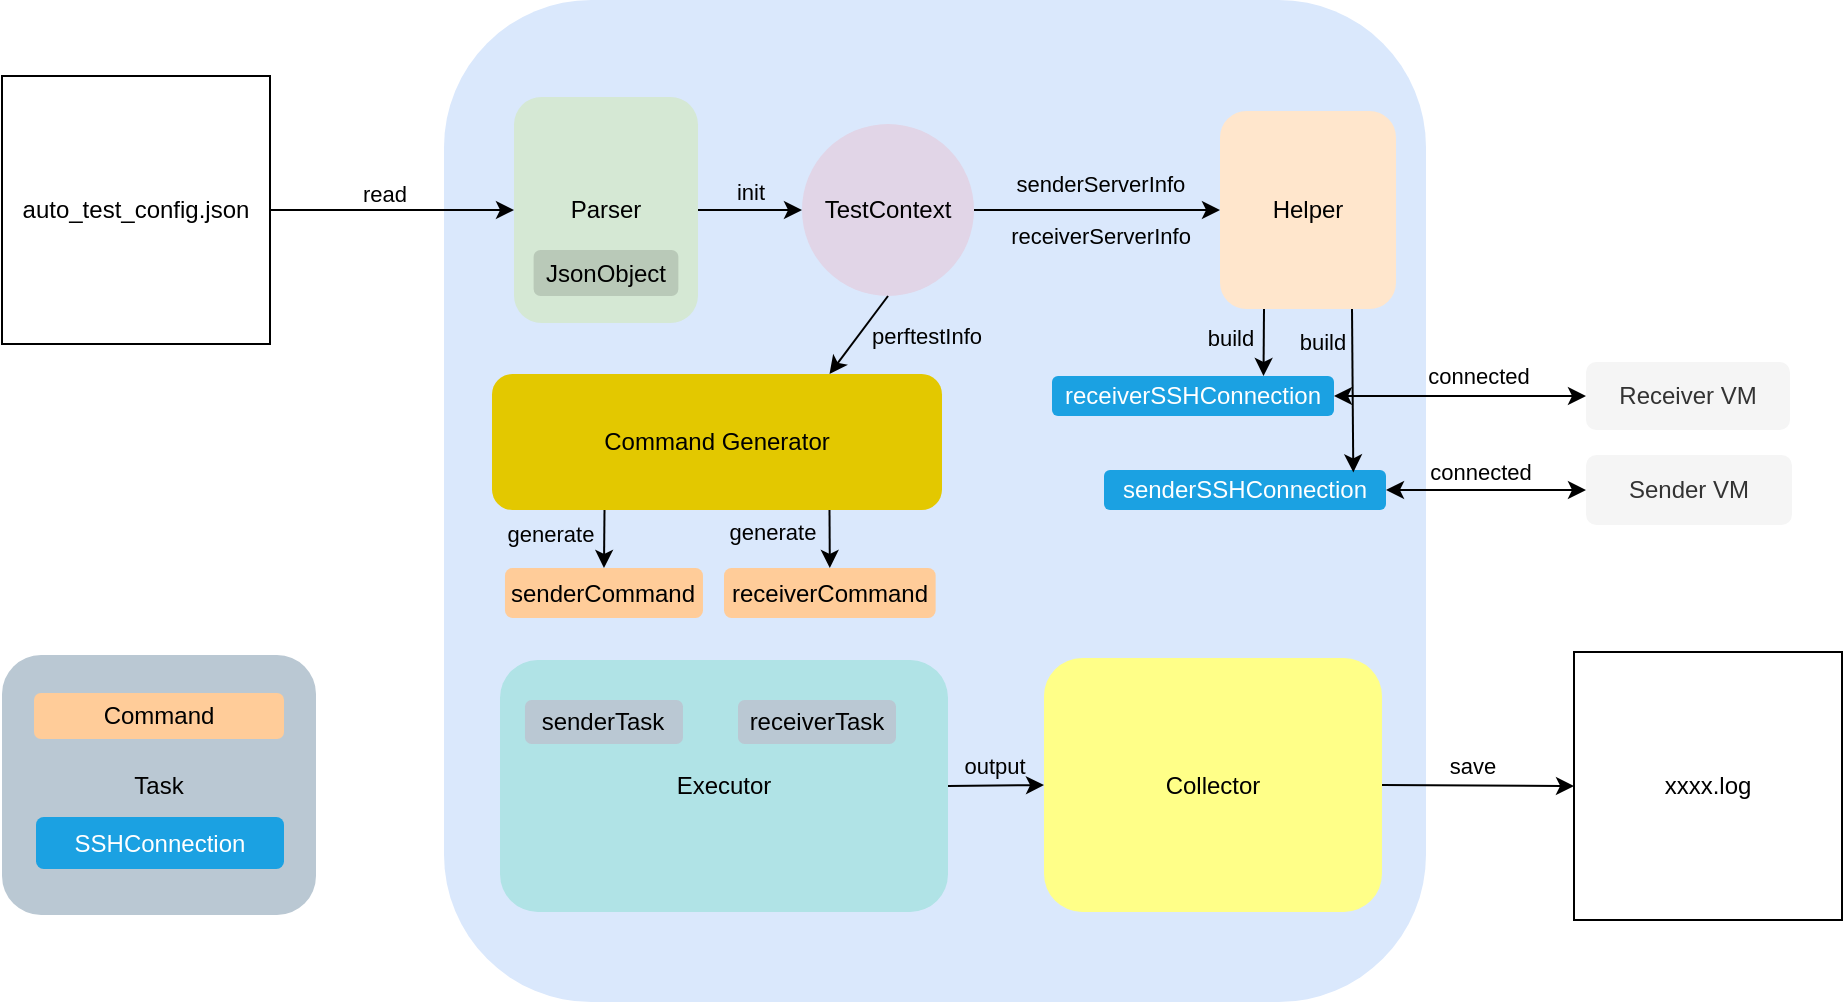 <mxfile version="26.2.14">
  <diagram name="第 1 页" id="dzfcZF65v0UzPaTvS6za">
    <mxGraphModel dx="1541" dy="666" grid="0" gridSize="10" guides="1" tooltips="1" connect="1" arrows="1" fold="1" page="0" pageScale="1" pageWidth="827" pageHeight="1169" math="0" shadow="0">
      <root>
        <mxCell id="0" />
        <mxCell id="1" parent="0" />
        <mxCell id="91NZkWHNpWLfjQQ4ggwQ-67" value="Task" style="rounded=1;whiteSpace=wrap;html=1;fillColor=#bac8d3;strokeColor=none;" vertex="1" parent="1">
          <mxGeometry x="-22" y="506.5" width="157" height="130" as="geometry" />
        </mxCell>
        <mxCell id="91NZkWHNpWLfjQQ4ggwQ-1" value="" style="rounded=1;whiteSpace=wrap;html=1;strokeColor=none;fillColor=#dae8fc;" vertex="1" parent="1">
          <mxGeometry x="199" y="179" width="491" height="501" as="geometry" />
        </mxCell>
        <mxCell id="91NZkWHNpWLfjQQ4ggwQ-2" value="Parser" style="rounded=1;whiteSpace=wrap;html=1;strokeColor=none;fillColor=#d5e8d4;" vertex="1" parent="1">
          <mxGeometry x="234" y="227.5" width="92" height="113" as="geometry" />
        </mxCell>
        <mxCell id="91NZkWHNpWLfjQQ4ggwQ-3" value="auto_test_config.json" style="whiteSpace=wrap;html=1;aspect=fixed;" vertex="1" parent="1">
          <mxGeometry x="-22" y="217" width="134" height="134" as="geometry" />
        </mxCell>
        <mxCell id="91NZkWHNpWLfjQQ4ggwQ-4" value="" style="endArrow=classic;html=1;rounded=0;exitX=1;exitY=0.5;exitDx=0;exitDy=0;entryX=0;entryY=0.5;entryDx=0;entryDy=0;" edge="1" parent="1" source="91NZkWHNpWLfjQQ4ggwQ-3" target="91NZkWHNpWLfjQQ4ggwQ-2">
          <mxGeometry width="50" height="50" relative="1" as="geometry">
            <mxPoint x="-28" y="448" as="sourcePoint" />
            <mxPoint x="22" y="398" as="targetPoint" />
          </mxGeometry>
        </mxCell>
        <mxCell id="91NZkWHNpWLfjQQ4ggwQ-10" value="read" style="edgeLabel;html=1;align=center;verticalAlign=middle;resizable=0;points=[];" vertex="1" connectable="0" parent="91NZkWHNpWLfjQQ4ggwQ-4">
          <mxGeometry x="-0.115" relative="1" as="geometry">
            <mxPoint x="3" y="-8" as="offset" />
          </mxGeometry>
        </mxCell>
        <mxCell id="91NZkWHNpWLfjQQ4ggwQ-5" value="TestContext" style="ellipse;whiteSpace=wrap;html=1;aspect=fixed;strokeColor=none;fillColor=#e1d5e7;" vertex="1" parent="1">
          <mxGeometry x="378" y="241" width="86" height="86" as="geometry" />
        </mxCell>
        <mxCell id="91NZkWHNpWLfjQQ4ggwQ-6" value="" style="endArrow=classic;html=1;rounded=0;exitX=1;exitY=0.5;exitDx=0;exitDy=0;entryX=0;entryY=0.5;entryDx=0;entryDy=0;" edge="1" parent="1" source="91NZkWHNpWLfjQQ4ggwQ-2" target="91NZkWHNpWLfjQQ4ggwQ-5">
          <mxGeometry width="50" height="50" relative="1" as="geometry">
            <mxPoint x="92" y="472" as="sourcePoint" />
            <mxPoint x="142" y="422" as="targetPoint" />
          </mxGeometry>
        </mxCell>
        <mxCell id="91NZkWHNpWLfjQQ4ggwQ-7" value="&lt;div&gt;&lt;br&gt;&lt;/div&gt;init" style="edgeLabel;html=1;align=center;verticalAlign=middle;resizable=0;points=[];labelBackgroundColor=none;" vertex="1" connectable="0" parent="91NZkWHNpWLfjQQ4ggwQ-6">
          <mxGeometry x="0.038" y="-2" relative="1" as="geometry">
            <mxPoint x="-1" y="-18" as="offset" />
          </mxGeometry>
        </mxCell>
        <mxCell id="91NZkWHNpWLfjQQ4ggwQ-11" value="JsonObject" style="rounded=1;whiteSpace=wrap;html=1;fillColor=#B9C9B8;strokeColor=none;" vertex="1" parent="1">
          <mxGeometry x="243.81" y="304" width="72.37" height="23" as="geometry" />
        </mxCell>
        <mxCell id="91NZkWHNpWLfjQQ4ggwQ-14" value="Helper" style="rounded=1;whiteSpace=wrap;html=1;fillColor=#ffe6cc;strokeColor=none;" vertex="1" parent="1">
          <mxGeometry x="587" y="234.5" width="88" height="99" as="geometry" />
        </mxCell>
        <mxCell id="91NZkWHNpWLfjQQ4ggwQ-16" value="Sender VM" style="rounded=1;whiteSpace=wrap;html=1;fillColor=#f5f5f5;strokeColor=none;fontColor=#333333;" vertex="1" parent="1">
          <mxGeometry x="770" y="406.5" width="103" height="35" as="geometry" />
        </mxCell>
        <mxCell id="91NZkWHNpWLfjQQ4ggwQ-17" value="Receiver VM" style="rounded=1;whiteSpace=wrap;html=1;fillColor=#f5f5f5;strokeColor=none;fontColor=#333333;" vertex="1" parent="1">
          <mxGeometry x="770" y="360" width="102" height="34" as="geometry" />
        </mxCell>
        <mxCell id="91NZkWHNpWLfjQQ4ggwQ-19" value="" style="endArrow=classic;html=1;rounded=0;exitX=1;exitY=0.5;exitDx=0;exitDy=0;entryX=0;entryY=0.5;entryDx=0;entryDy=0;" edge="1" parent="1" source="91NZkWHNpWLfjQQ4ggwQ-5" target="91NZkWHNpWLfjQQ4ggwQ-14">
          <mxGeometry width="50" height="50" relative="1" as="geometry">
            <mxPoint x="81" y="432" as="sourcePoint" />
            <mxPoint x="131" y="382" as="targetPoint" />
          </mxGeometry>
        </mxCell>
        <mxCell id="91NZkWHNpWLfjQQ4ggwQ-20" value="senderServerInfo&lt;div&gt;&lt;br&gt;&lt;/div&gt;&lt;div&gt;receiverServerInfo&lt;/div&gt;" style="edgeLabel;html=1;align=center;verticalAlign=middle;resizable=0;points=[];labelBackgroundColor=none;" vertex="1" connectable="0" parent="91NZkWHNpWLfjQQ4ggwQ-19">
          <mxGeometry x="0.12" y="1" relative="1" as="geometry">
            <mxPoint x="-6" y="1" as="offset" />
          </mxGeometry>
        </mxCell>
        <mxCell id="91NZkWHNpWLfjQQ4ggwQ-21" value="senderSSHConnection" style="rounded=1;whiteSpace=wrap;html=1;fillColor=#1ba1e2;fontColor=#ffffff;strokeColor=none;" vertex="1" parent="1">
          <mxGeometry x="529" y="414" width="141" height="20" as="geometry" />
        </mxCell>
        <mxCell id="91NZkWHNpWLfjQQ4ggwQ-22" value="receiverSSHConnection" style="rounded=1;whiteSpace=wrap;html=1;fillColor=#1ba1e2;fontColor=#ffffff;strokeColor=none;" vertex="1" parent="1">
          <mxGeometry x="503" y="367" width="141" height="20" as="geometry" />
        </mxCell>
        <mxCell id="91NZkWHNpWLfjQQ4ggwQ-24" value="" style="endArrow=classic;html=1;rounded=0;exitX=0.25;exitY=1;exitDx=0;exitDy=0;entryX=0.75;entryY=0;entryDx=0;entryDy=0;" edge="1" parent="1" source="91NZkWHNpWLfjQQ4ggwQ-14" target="91NZkWHNpWLfjQQ4ggwQ-22">
          <mxGeometry width="50" height="50" relative="1" as="geometry">
            <mxPoint x="789" y="504" as="sourcePoint" />
            <mxPoint x="839" y="454" as="targetPoint" />
          </mxGeometry>
        </mxCell>
        <mxCell id="91NZkWHNpWLfjQQ4ggwQ-27" value="build" style="edgeLabel;html=1;align=center;verticalAlign=middle;resizable=0;points=[];labelBackgroundColor=none;" vertex="1" connectable="0" parent="91NZkWHNpWLfjQQ4ggwQ-24">
          <mxGeometry x="-0.176" y="1" relative="1" as="geometry">
            <mxPoint x="-18" as="offset" />
          </mxGeometry>
        </mxCell>
        <mxCell id="91NZkWHNpWLfjQQ4ggwQ-26" value="" style="endArrow=classic;html=1;rounded=0;exitX=0.75;exitY=1;exitDx=0;exitDy=0;entryX=0.884;entryY=0.06;entryDx=0;entryDy=0;entryPerimeter=0;" edge="1" parent="1" source="91NZkWHNpWLfjQQ4ggwQ-14" target="91NZkWHNpWLfjQQ4ggwQ-21">
          <mxGeometry width="50" height="50" relative="1" as="geometry">
            <mxPoint x="129" y="464" as="sourcePoint" />
            <mxPoint x="179" y="414" as="targetPoint" />
          </mxGeometry>
        </mxCell>
        <mxCell id="91NZkWHNpWLfjQQ4ggwQ-28" value="build" style="edgeLabel;html=1;align=center;verticalAlign=middle;resizable=0;points=[];labelBackgroundColor=none;" vertex="1" connectable="0" parent="91NZkWHNpWLfjQQ4ggwQ-26">
          <mxGeometry x="-0.42" relative="1" as="geometry">
            <mxPoint x="-15" y="-7" as="offset" />
          </mxGeometry>
        </mxCell>
        <mxCell id="91NZkWHNpWLfjQQ4ggwQ-29" value="" style="endArrow=classic;startArrow=classic;html=1;rounded=0;entryX=0;entryY=0.5;entryDx=0;entryDy=0;exitX=1;exitY=0.5;exitDx=0;exitDy=0;" edge="1" parent="1" source="91NZkWHNpWLfjQQ4ggwQ-22" target="91NZkWHNpWLfjQQ4ggwQ-17">
          <mxGeometry width="50" height="50" relative="1" as="geometry">
            <mxPoint x="685" y="419" as="sourcePoint" />
            <mxPoint x="735" y="369" as="targetPoint" />
          </mxGeometry>
        </mxCell>
        <mxCell id="91NZkWHNpWLfjQQ4ggwQ-32" value="connected" style="edgeLabel;html=1;align=center;verticalAlign=middle;resizable=0;points=[];fontColor=default;labelBackgroundColor=none;" vertex="1" connectable="0" parent="91NZkWHNpWLfjQQ4ggwQ-29">
          <mxGeometry x="0.124" y="-2" relative="1" as="geometry">
            <mxPoint x="1" y="-12" as="offset" />
          </mxGeometry>
        </mxCell>
        <mxCell id="91NZkWHNpWLfjQQ4ggwQ-31" value="" style="endArrow=classic;startArrow=classic;html=1;rounded=0;exitX=1;exitY=0.5;exitDx=0;exitDy=0;entryX=0;entryY=0.5;entryDx=0;entryDy=0;" edge="1" parent="1" source="91NZkWHNpWLfjQQ4ggwQ-21" target="91NZkWHNpWLfjQQ4ggwQ-16">
          <mxGeometry width="50" height="50" relative="1" as="geometry">
            <mxPoint x="747" y="462" as="sourcePoint" />
            <mxPoint x="754" y="406" as="targetPoint" />
          </mxGeometry>
        </mxCell>
        <mxCell id="91NZkWHNpWLfjQQ4ggwQ-33" value="connected" style="edgeLabel;html=1;align=center;verticalAlign=middle;resizable=0;points=[];labelBackgroundColor=none;" vertex="1" connectable="0" parent="91NZkWHNpWLfjQQ4ggwQ-31">
          <mxGeometry x="-0.238" y="2" relative="1" as="geometry">
            <mxPoint x="9" y="-7" as="offset" />
          </mxGeometry>
        </mxCell>
        <mxCell id="91NZkWHNpWLfjQQ4ggwQ-34" value="Command Generator" style="rounded=1;whiteSpace=wrap;html=1;fillColor=#e3c800;fontColor=#000000;strokeColor=none;" vertex="1" parent="1">
          <mxGeometry x="223" y="366" width="225" height="68" as="geometry" />
        </mxCell>
        <mxCell id="91NZkWHNpWLfjQQ4ggwQ-35" value="" style="endArrow=classic;html=1;rounded=0;entryX=0.75;entryY=0;entryDx=0;entryDy=0;exitX=0.5;exitY=1;exitDx=0;exitDy=0;" edge="1" parent="1" source="91NZkWHNpWLfjQQ4ggwQ-5" target="91NZkWHNpWLfjQQ4ggwQ-34">
          <mxGeometry width="50" height="50" relative="1" as="geometry">
            <mxPoint x="391" y="314" as="sourcePoint" />
            <mxPoint x="158" y="417" as="targetPoint" />
          </mxGeometry>
        </mxCell>
        <mxCell id="91NZkWHNpWLfjQQ4ggwQ-36" value="perftestInfo" style="edgeLabel;html=1;align=center;verticalAlign=middle;resizable=0;points=[];labelBackgroundColor=none;" vertex="1" connectable="0" parent="91NZkWHNpWLfjQQ4ggwQ-35">
          <mxGeometry x="0.018" y="1" relative="1" as="geometry">
            <mxPoint x="33" y="-1" as="offset" />
          </mxGeometry>
        </mxCell>
        <mxCell id="91NZkWHNpWLfjQQ4ggwQ-37" value="Executor" style="rounded=1;whiteSpace=wrap;html=1;fillColor=#b0e3e6;strokeColor=none;" vertex="1" parent="1">
          <mxGeometry x="227" y="509" width="224" height="126" as="geometry" />
        </mxCell>
        <mxCell id="91NZkWHNpWLfjQQ4ggwQ-40" value="receiverTask" style="rounded=1;whiteSpace=wrap;html=1;fillColor=#bac8d3;strokeColor=none;" vertex="1" parent="1">
          <mxGeometry x="346" y="529" width="79" height="22" as="geometry" />
        </mxCell>
        <mxCell id="91NZkWHNpWLfjQQ4ggwQ-48" value="senderCommand" style="rounded=1;whiteSpace=wrap;html=1;fillColor=#ffcc99;strokeColor=none;" vertex="1" parent="1">
          <mxGeometry x="229.49" y="463" width="99" height="25" as="geometry" />
        </mxCell>
        <mxCell id="91NZkWHNpWLfjQQ4ggwQ-50" value="receiverCommand" style="rounded=1;whiteSpace=wrap;html=1;fillColor=#ffcc99;strokeColor=none;" vertex="1" parent="1">
          <mxGeometry x="339" y="463" width="105.82" height="25" as="geometry" />
        </mxCell>
        <mxCell id="91NZkWHNpWLfjQQ4ggwQ-52" value="senderTask" style="rounded=1;whiteSpace=wrap;html=1;fillColor=#bac8d3;strokeColor=none;" vertex="1" parent="1">
          <mxGeometry x="239.49" y="529" width="79" height="22" as="geometry" />
        </mxCell>
        <mxCell id="91NZkWHNpWLfjQQ4ggwQ-53" value="" style="endArrow=classic;html=1;rounded=0;exitX=0.25;exitY=1;exitDx=0;exitDy=0;entryX=0.5;entryY=0;entryDx=0;entryDy=0;" edge="1" parent="1" source="91NZkWHNpWLfjQQ4ggwQ-34" target="91NZkWHNpWLfjQQ4ggwQ-48">
          <mxGeometry width="50" height="50" relative="1" as="geometry">
            <mxPoint x="86" y="510" as="sourcePoint" />
            <mxPoint x="136" y="460" as="targetPoint" />
          </mxGeometry>
        </mxCell>
        <mxCell id="91NZkWHNpWLfjQQ4ggwQ-55" value="generate" style="edgeLabel;html=1;align=center;verticalAlign=middle;resizable=0;points=[];labelBackgroundColor=none;" vertex="1" connectable="0" parent="91NZkWHNpWLfjQQ4ggwQ-53">
          <mxGeometry x="-0.172" y="-1" relative="1" as="geometry">
            <mxPoint x="-26" as="offset" />
          </mxGeometry>
        </mxCell>
        <mxCell id="91NZkWHNpWLfjQQ4ggwQ-54" value="" style="endArrow=classic;html=1;rounded=0;exitX=0.75;exitY=1;exitDx=0;exitDy=0;entryX=0.5;entryY=0;entryDx=0;entryDy=0;" edge="1" parent="1" source="91NZkWHNpWLfjQQ4ggwQ-34" target="91NZkWHNpWLfjQQ4ggwQ-50">
          <mxGeometry width="50" height="50" relative="1" as="geometry">
            <mxPoint x="385" y="442" as="sourcePoint" />
            <mxPoint x="385" y="471" as="targetPoint" />
          </mxGeometry>
        </mxCell>
        <mxCell id="91NZkWHNpWLfjQQ4ggwQ-56" value="generate" style="edgeLabel;html=1;align=center;verticalAlign=middle;resizable=0;points=[];labelBackgroundColor=none;" vertex="1" connectable="0" parent="91NZkWHNpWLfjQQ4ggwQ-54">
          <mxGeometry x="-0.393" y="1" relative="1" as="geometry">
            <mxPoint x="-30" y="2" as="offset" />
          </mxGeometry>
        </mxCell>
        <mxCell id="91NZkWHNpWLfjQQ4ggwQ-57" value="Collector" style="rounded=1;whiteSpace=wrap;html=1;strokeColor=none;fillColor=#ffff88;" vertex="1" parent="1">
          <mxGeometry x="499" y="508" width="169" height="127" as="geometry" />
        </mxCell>
        <mxCell id="91NZkWHNpWLfjQQ4ggwQ-61" value="xxxx.log" style="whiteSpace=wrap;html=1;aspect=fixed;" vertex="1" parent="1">
          <mxGeometry x="764" y="505" width="134" height="134" as="geometry" />
        </mxCell>
        <mxCell id="91NZkWHNpWLfjQQ4ggwQ-62" value="" style="endArrow=classic;html=1;rounded=0;exitX=1;exitY=0.5;exitDx=0;exitDy=0;entryX=0;entryY=0.5;entryDx=0;entryDy=0;" edge="1" parent="1" source="91NZkWHNpWLfjQQ4ggwQ-57" target="91NZkWHNpWLfjQQ4ggwQ-61">
          <mxGeometry width="50" height="50" relative="1" as="geometry">
            <mxPoint x="696" y="729" as="sourcePoint" />
            <mxPoint x="746" y="679" as="targetPoint" />
          </mxGeometry>
        </mxCell>
        <mxCell id="91NZkWHNpWLfjQQ4ggwQ-63" value="save" style="edgeLabel;html=1;align=center;verticalAlign=middle;resizable=0;points=[];" vertex="1" connectable="0" parent="91NZkWHNpWLfjQQ4ggwQ-62">
          <mxGeometry x="-0.083" y="-1" relative="1" as="geometry">
            <mxPoint x="1" y="-11" as="offset" />
          </mxGeometry>
        </mxCell>
        <mxCell id="91NZkWHNpWLfjQQ4ggwQ-64" value="" style="endArrow=classic;html=1;rounded=0;entryX=0;entryY=0.5;entryDx=0;entryDy=0;exitX=1;exitY=0.5;exitDx=0;exitDy=0;" edge="1" parent="1" source="91NZkWHNpWLfjQQ4ggwQ-37" target="91NZkWHNpWLfjQQ4ggwQ-57">
          <mxGeometry width="50" height="50" relative="1" as="geometry">
            <mxPoint x="465" y="769" as="sourcePoint" />
            <mxPoint x="515" y="719" as="targetPoint" />
          </mxGeometry>
        </mxCell>
        <mxCell id="91NZkWHNpWLfjQQ4ggwQ-65" value="output" style="edgeLabel;html=1;align=center;verticalAlign=middle;resizable=0;points=[];labelBackgroundColor=none;" vertex="1" connectable="0" parent="91NZkWHNpWLfjQQ4ggwQ-64">
          <mxGeometry x="0.108" relative="1" as="geometry">
            <mxPoint x="-4" y="-10" as="offset" />
          </mxGeometry>
        </mxCell>
        <mxCell id="91NZkWHNpWLfjQQ4ggwQ-68" value="Command" style="rounded=1;whiteSpace=wrap;html=1;fillColor=#ffcc99;strokeColor=none;" vertex="1" parent="1">
          <mxGeometry x="-6" y="525.5" width="125" height="23" as="geometry" />
        </mxCell>
        <mxCell id="91NZkWHNpWLfjQQ4ggwQ-69" value="SSHConnection" style="rounded=1;whiteSpace=wrap;html=1;fillColor=#1ba1e2;fontColor=#ffffff;strokeColor=none;" vertex="1" parent="1">
          <mxGeometry x="-5" y="587.5" width="124" height="26" as="geometry" />
        </mxCell>
      </root>
    </mxGraphModel>
  </diagram>
</mxfile>
